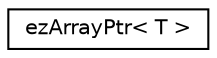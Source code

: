 digraph "Graphical Class Hierarchy"
{
 // LATEX_PDF_SIZE
  edge [fontname="Helvetica",fontsize="10",labelfontname="Helvetica",labelfontsize="10"];
  node [fontname="Helvetica",fontsize="10",shape=record];
  rankdir="LR";
  Node0 [label="ezArrayPtr\< T \>",height=0.2,width=0.4,color="black", fillcolor="white", style="filled",URL="$dc/dae/classez_array_ptr.htm",tooltip="This class encapsulates an array and it's size. It is recommended to use this class instead of plain ..."];
}
